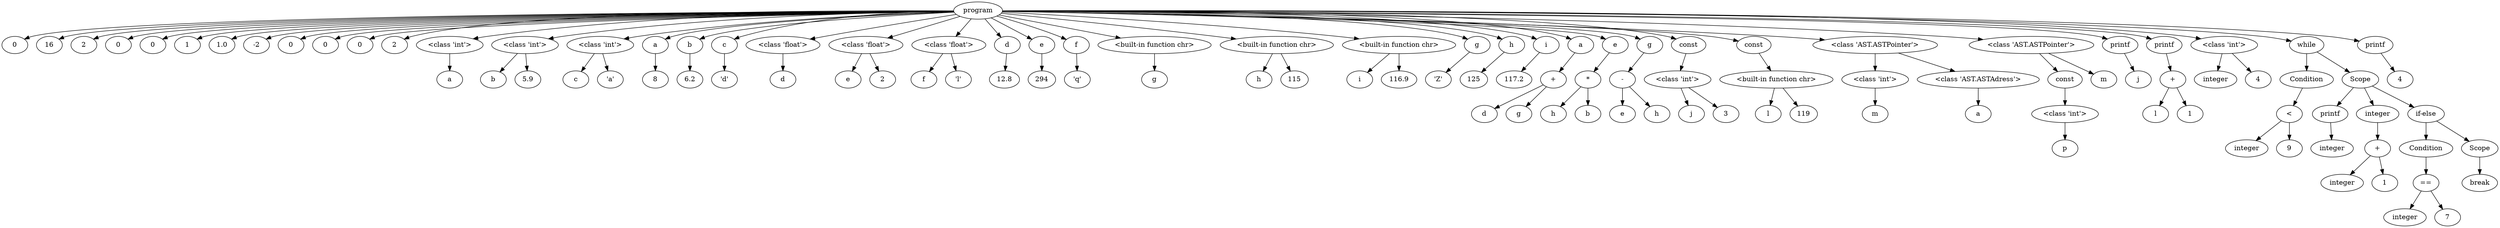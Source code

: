 digraph G { 
"<AST.AST object at 0x00000286233A7E50> (0)"[label="program"]
"<AST.AST object at 0x00000286233A79A0> (1)"[label="0"]
"<AST.AST object at 0x00000286233A7E50> (0)"->"<AST.AST object at 0x00000286233A79A0> (1)"
"<AST.AST object at 0x00000286233A71F0> (1)"[label="16"]
"<AST.AST object at 0x00000286233A7E50> (0)"->"<AST.AST object at 0x00000286233A71F0> (1)"
"<AST.AST object at 0x00000286233A7160> (1)"[label="2"]
"<AST.AST object at 0x00000286233A7E50> (0)"->"<AST.AST object at 0x00000286233A7160> (1)"
"<AST.AST object at 0x00000286233A7250> (1)"[label="0"]
"<AST.AST object at 0x00000286233A7E50> (0)"->"<AST.AST object at 0x00000286233A7250> (1)"
"<AST.AST object at 0x00000286233A7070> (1)"[label="0"]
"<AST.AST object at 0x00000286233A7E50> (0)"->"<AST.AST object at 0x00000286233A7070> (1)"
"<AST.AST object at 0x00000286233A2E50> (1)"[label="1"]
"<AST.AST object at 0x00000286233A7E50> (0)"->"<AST.AST object at 0x00000286233A2E50> (1)"
"<AST.AST object at 0x00000286233A2C70> (1)"[label="1.0"]
"<AST.AST object at 0x00000286233A7E50> (0)"->"<AST.AST object at 0x00000286233A2C70> (1)"
"<AST.AST object at 0x00000286233A2AC0> (1)"[label="-2"]
"<AST.AST object at 0x00000286233A7E50> (0)"->"<AST.AST object at 0x00000286233A2AC0> (1)"
"<AST.AST object at 0x00000286233A27F0> (1)"[label="0"]
"<AST.AST object at 0x00000286233A7E50> (0)"->"<AST.AST object at 0x00000286233A27F0> (1)"
"<AST.AST object at 0x00000286233A26D0> (1)"[label="0"]
"<AST.AST object at 0x00000286233A7E50> (0)"->"<AST.AST object at 0x00000286233A26D0> (1)"
"<AST.AST object at 0x00000286233A2460> (1)"[label="0"]
"<AST.AST object at 0x00000286233A7E50> (0)"->"<AST.AST object at 0x00000286233A2460> (1)"
"<AST.AST object at 0x00000286233A2100> (1)"[label="2"]
"<AST.AST object at 0x00000286233A7E50> (0)"->"<AST.AST object at 0x00000286233A2100> (1)"
"<AST.ASTDataType object at 0x00000286233A23D0> (1)"[label="<class 'int'>"]
"<AST.AST object at 0x00000286233A7E50> (0)"->"<AST.ASTDataType object at 0x00000286233A23D0> (1)"
"<AST.ASTDataType object at 0x00000286233A23D0> (1)"[label="<class 'int'>"]
"<AST.ASTVariable object at 0x00000286233A24C0> (2)"[label="a"]
"<AST.ASTDataType object at 0x00000286233A23D0> (1)"->"<AST.ASTVariable object at 0x00000286233A24C0> (2)"
"<AST.ASTDataType object at 0x00000286233A2430> (1)"[label="<class 'int'>"]
"<AST.AST object at 0x00000286233A7E50> (0)"->"<AST.ASTDataType object at 0x00000286233A2430> (1)"
"<AST.ASTDataType object at 0x00000286233A2430> (1)"[label="<class 'int'>"]
"<AST.ASTVariable object at 0x00000286233A2580> (2)"[label="b"]
"<AST.ASTDataType object at 0x00000286233A2430> (1)"->"<AST.ASTVariable object at 0x00000286233A2580> (2)"
"<AST.AST object at 0x0000028623389040> (2)"[label="5.9"]
"<AST.ASTDataType object at 0x00000286233A2430> (1)"->"<AST.AST object at 0x0000028623389040> (2)"
"<AST.ASTDataType object at 0x0000028623389190> (1)"[label="<class 'int'>"]
"<AST.AST object at 0x00000286233A7E50> (0)"->"<AST.ASTDataType object at 0x0000028623389190> (1)"
"<AST.ASTDataType object at 0x0000028623389190> (1)"[label="<class 'int'>"]
"<AST.ASTVariable object at 0x0000028623389130> (2)"[label="c"]
"<AST.ASTDataType object at 0x0000028623389190> (1)"->"<AST.ASTVariable object at 0x0000028623389130> (2)"
"<AST.AST object at 0x00000286233893A0> (2)"[label="'a'"]
"<AST.ASTDataType object at 0x0000028623389190> (1)"->"<AST.AST object at 0x00000286233893A0> (2)"
"<AST.ASTVariable object at 0x000002862338D160> (1)"[label="a"]
"<AST.AST object at 0x00000286233A7E50> (0)"->"<AST.ASTVariable object at 0x000002862338D160> (1)"
"<AST.ASTVariable object at 0x000002862338D160> (1)"[label="a"]
"<AST.AST object at 0x000002862338DD90> (2)"[label="8"]
"<AST.ASTVariable object at 0x000002862338D160> (1)"->"<AST.AST object at 0x000002862338DD90> (2)"
"<AST.ASTVariable object at 0x000002862338D730> (1)"[label="b"]
"<AST.AST object at 0x00000286233A7E50> (0)"->"<AST.ASTVariable object at 0x000002862338D730> (1)"
"<AST.ASTVariable object at 0x000002862338D730> (1)"[label="b"]
"<AST.AST object at 0x000002862338D790> (2)"[label="6.2"]
"<AST.ASTVariable object at 0x000002862338D730> (1)"->"<AST.AST object at 0x000002862338D790> (2)"
"<AST.ASTVariable object at 0x000002862338D520> (1)"[label="c"]
"<AST.AST object at 0x00000286233A7E50> (0)"->"<AST.ASTVariable object at 0x000002862338D520> (1)"
"<AST.ASTVariable object at 0x000002862338D520> (1)"[label="c"]
"<AST.AST object at 0x000002862338DFA0> (2)"[label="'d'"]
"<AST.ASTVariable object at 0x000002862338D520> (1)"->"<AST.AST object at 0x000002862338DFA0> (2)"
"<AST.ASTDataType object at 0x000002862338D100> (1)"[label="<class 'float'>"]
"<AST.AST object at 0x00000286233A7E50> (0)"->"<AST.ASTDataType object at 0x000002862338D100> (1)"
"<AST.ASTDataType object at 0x000002862338D100> (1)"[label="<class 'float'>"]
"<AST.ASTVariable object at 0x000002862338DF40> (2)"[label="d"]
"<AST.ASTDataType object at 0x000002862338D100> (1)"->"<AST.ASTVariable object at 0x000002862338DF40> (2)"
"<AST.ASTDataType object at 0x000002862338D580> (1)"[label="<class 'float'>"]
"<AST.AST object at 0x00000286233A7E50> (0)"->"<AST.ASTDataType object at 0x000002862338D580> (1)"
"<AST.ASTDataType object at 0x000002862338D580> (1)"[label="<class 'float'>"]
"<AST.ASTVariable object at 0x000002862338D8E0> (2)"[label="e"]
"<AST.ASTDataType object at 0x000002862338D580> (1)"->"<AST.ASTVariable object at 0x000002862338D8E0> (2)"
"<AST.AST object at 0x000002862338D700> (2)"[label="2"]
"<AST.ASTDataType object at 0x000002862338D580> (1)"->"<AST.AST object at 0x000002862338D700> (2)"
"<AST.ASTDataType object at 0x000002862338DB80> (1)"[label="<class 'float'>"]
"<AST.AST object at 0x00000286233A7E50> (0)"->"<AST.ASTDataType object at 0x000002862338DB80> (1)"
"<AST.ASTDataType object at 0x000002862338DB80> (1)"[label="<class 'float'>"]
"<AST.ASTVariable object at 0x000002862338D940> (2)"[label="f"]
"<AST.ASTDataType object at 0x000002862338DB80> (1)"->"<AST.ASTVariable object at 0x000002862338D940> (2)"
"<AST.AST object at 0x000002862338D850> (2)"[label="'l'"]
"<AST.ASTDataType object at 0x000002862338DB80> (1)"->"<AST.AST object at 0x000002862338D850> (2)"
"<AST.ASTVariable object at 0x000002862338D340> (1)"[label="d"]
"<AST.AST object at 0x00000286233A7E50> (0)"->"<AST.ASTVariable object at 0x000002862338D340> (1)"
"<AST.ASTVariable object at 0x000002862338D340> (1)"[label="d"]
"<AST.AST object at 0x000002862338DBE0> (2)"[label="12.8"]
"<AST.ASTVariable object at 0x000002862338D340> (1)"->"<AST.AST object at 0x000002862338DBE0> (2)"
"<AST.ASTVariable object at 0x000002862338D070> (1)"[label="e"]
"<AST.AST object at 0x00000286233A7E50> (0)"->"<AST.ASTVariable object at 0x000002862338D070> (1)"
"<AST.ASTVariable object at 0x000002862338D070> (1)"[label="e"]
"<AST.AST object at 0x000002862338DA30> (2)"[label="294"]
"<AST.ASTVariable object at 0x000002862338D070> (1)"->"<AST.AST object at 0x000002862338DA30> (2)"
"<AST.ASTVariable object at 0x000002862338DBB0> (1)"[label="f"]
"<AST.AST object at 0x00000286233A7E50> (0)"->"<AST.ASTVariable object at 0x000002862338DBB0> (1)"
"<AST.ASTVariable object at 0x000002862338DBB0> (1)"[label="f"]
"<AST.AST object at 0x000002862338DB50> (2)"[label="'q'"]
"<AST.ASTVariable object at 0x000002862338DBB0> (1)"->"<AST.AST object at 0x000002862338DB50> (2)"
"<AST.ASTDataType object at 0x000002862338D8B0> (1)"[label="<built-in function chr>"]
"<AST.AST object at 0x00000286233A7E50> (0)"->"<AST.ASTDataType object at 0x000002862338D8B0> (1)"
"<AST.ASTDataType object at 0x000002862338D8B0> (1)"[label="<built-in function chr>"]
"<AST.ASTVariable object at 0x000002862338DF10> (2)"[label="g"]
"<AST.ASTDataType object at 0x000002862338D8B0> (1)"->"<AST.ASTVariable object at 0x000002862338DF10> (2)"
"<AST.ASTDataType object at 0x000002862338D250> (1)"[label="<built-in function chr>"]
"<AST.AST object at 0x00000286233A7E50> (0)"->"<AST.ASTDataType object at 0x000002862338D250> (1)"
"<AST.ASTDataType object at 0x000002862338D250> (1)"[label="<built-in function chr>"]
"<AST.ASTVariable object at 0x000002862338D460> (2)"[label="h"]
"<AST.ASTDataType object at 0x000002862338D250> (1)"->"<AST.ASTVariable object at 0x000002862338D460> (2)"
"<AST.AST object at 0x000002862338DDF0> (2)"[label="115"]
"<AST.ASTDataType object at 0x000002862338D250> (1)"->"<AST.AST object at 0x000002862338DDF0> (2)"
"<AST.ASTDataType object at 0x000002862338D130> (1)"[label="<built-in function chr>"]
"<AST.AST object at 0x00000286233A7E50> (0)"->"<AST.ASTDataType object at 0x000002862338D130> (1)"
"<AST.ASTDataType object at 0x000002862338D130> (1)"[label="<built-in function chr>"]
"<AST.ASTVariable object at 0x000002862338D0A0> (2)"[label="i"]
"<AST.ASTDataType object at 0x000002862338D130> (1)"->"<AST.ASTVariable object at 0x000002862338D0A0> (2)"
"<AST.AST object at 0x000002862338DA90> (2)"[label="116.9"]
"<AST.ASTDataType object at 0x000002862338D130> (1)"->"<AST.AST object at 0x000002862338DA90> (2)"
"<AST.ASTVariable object at 0x00000286233AA070> (1)"[label="g"]
"<AST.AST object at 0x00000286233A7E50> (0)"->"<AST.ASTVariable object at 0x00000286233AA070> (1)"
"<AST.ASTVariable object at 0x00000286233AA070> (1)"[label="g"]
"<AST.AST object at 0x00000286233AA0D0> (2)"[label="'Z'"]
"<AST.ASTVariable object at 0x00000286233AA070> (1)"->"<AST.AST object at 0x00000286233AA0D0> (2)"
"<AST.ASTVariable object at 0x00000286233AA130> (1)"[label="h"]
"<AST.AST object at 0x00000286233A7E50> (0)"->"<AST.ASTVariable object at 0x00000286233AA130> (1)"
"<AST.ASTVariable object at 0x00000286233AA130> (1)"[label="h"]
"<AST.AST object at 0x00000286233AA220> (2)"[label="125"]
"<AST.ASTVariable object at 0x00000286233AA130> (1)"->"<AST.AST object at 0x00000286233AA220> (2)"
"<AST.ASTVariable object at 0x00000286233AA1C0> (1)"[label="i"]
"<AST.AST object at 0x00000286233A7E50> (0)"->"<AST.ASTVariable object at 0x00000286233AA1C0> (1)"
"<AST.ASTVariable object at 0x00000286233AA1C0> (1)"[label="i"]
"<AST.AST object at 0x00000286233AA280> (2)"[label="117.2"]
"<AST.ASTVariable object at 0x00000286233AA1C0> (1)"->"<AST.AST object at 0x00000286233AA280> (2)"
"<AST.ASTVariable object at 0x00000286233AA2E0> (1)"[label="a"]
"<AST.AST object at 0x00000286233A7E50> (0)"->"<AST.ASTVariable object at 0x00000286233AA2E0> (1)"
"<AST.ASTVariable object at 0x00000286233AA2E0> (1)"[label="a"]
"<AST.ASTOperator object at 0x00000286233AA400> (2)"[label="+"]
"<AST.ASTVariable object at 0x00000286233AA2E0> (1)"->"<AST.ASTOperator object at 0x00000286233AA400> (2)"
"<AST.ASTOperator object at 0x00000286233AA400> (2)"[label="+"]
"<AST.ASTVariable object at 0x00000286233AA340> (3)"[label="d"]
"<AST.ASTOperator object at 0x00000286233AA400> (2)"->"<AST.ASTVariable object at 0x00000286233AA340> (3)"
"<AST.ASTVariable object at 0x00000286233AA3A0> (3)"[label="g"]
"<AST.ASTOperator object at 0x00000286233AA400> (2)"->"<AST.ASTVariable object at 0x00000286233AA3A0> (3)"
"<AST.ASTVariable object at 0x00000286233AA460> (1)"[label="e"]
"<AST.AST object at 0x00000286233A7E50> (0)"->"<AST.ASTVariable object at 0x00000286233AA460> (1)"
"<AST.ASTVariable object at 0x00000286233AA460> (1)"[label="e"]
"<AST.ASTOperator object at 0x00000286233AA580> (2)"[label="*"]
"<AST.ASTVariable object at 0x00000286233AA460> (1)"->"<AST.ASTOperator object at 0x00000286233AA580> (2)"
"<AST.ASTOperator object at 0x00000286233AA580> (2)"[label="*"]
"<AST.ASTVariable object at 0x00000286233AA4C0> (3)"[label="h"]
"<AST.ASTOperator object at 0x00000286233AA580> (2)"->"<AST.ASTVariable object at 0x00000286233AA4C0> (3)"
"<AST.ASTVariable object at 0x00000286233AA520> (3)"[label="b"]
"<AST.ASTOperator object at 0x00000286233AA580> (2)"->"<AST.ASTVariable object at 0x00000286233AA520> (3)"
"<AST.ASTVariable object at 0x00000286233AA5E0> (1)"[label="g"]
"<AST.AST object at 0x00000286233A7E50> (0)"->"<AST.ASTVariable object at 0x00000286233AA5E0> (1)"
"<AST.ASTVariable object at 0x00000286233AA5E0> (1)"[label="g"]
"<AST.ASTOperator object at 0x00000286233AA700> (2)"[label="-"]
"<AST.ASTVariable object at 0x00000286233AA5E0> (1)"->"<AST.ASTOperator object at 0x00000286233AA700> (2)"
"<AST.ASTOperator object at 0x00000286233AA700> (2)"[label="-"]
"<AST.ASTVariable object at 0x00000286233AA640> (3)"[label="e"]
"<AST.ASTOperator object at 0x00000286233AA700> (2)"->"<AST.ASTVariable object at 0x00000286233AA640> (3)"
"<AST.ASTVariable object at 0x00000286233AA6A0> (3)"[label="h"]
"<AST.ASTOperator object at 0x00000286233AA700> (2)"->"<AST.ASTVariable object at 0x00000286233AA6A0> (3)"
"<AST.ASTConst object at 0x00000286233AA850> (1)"[label="const"]
"<AST.AST object at 0x00000286233A7E50> (0)"->"<AST.ASTConst object at 0x00000286233AA850> (1)"
"<AST.ASTConst object at 0x00000286233AA850> (1)"[label="const"]
"<AST.ASTDataType object at 0x00000286233AA7C0> (2)"[label="<class 'int'>"]
"<AST.ASTConst object at 0x00000286233AA850> (1)"->"<AST.ASTDataType object at 0x00000286233AA7C0> (2)"
"<AST.ASTDataType object at 0x00000286233AA7C0> (2)"[label="<class 'int'>"]
"<AST.ASTVariable object at 0x00000286233AA760> (3)"[label="j"]
"<AST.ASTDataType object at 0x00000286233AA7C0> (2)"->"<AST.ASTVariable object at 0x00000286233AA760> (3)"
"<AST.AST object at 0x00000286233AA970> (3)"[label="3"]
"<AST.ASTDataType object at 0x00000286233AA7C0> (2)"->"<AST.AST object at 0x00000286233AA970> (3)"
"<AST.ASTConst object at 0x00000286233AAD90> (1)"[label="const"]
"<AST.AST object at 0x00000286233A7E50> (0)"->"<AST.ASTConst object at 0x00000286233AAD90> (1)"
"<AST.ASTConst object at 0x00000286233AAD90> (1)"[label="const"]
"<AST.ASTDataType object at 0x00000286233AAD00> (2)"[label="<built-in function chr>"]
"<AST.ASTConst object at 0x00000286233AAD90> (1)"->"<AST.ASTDataType object at 0x00000286233AAD00> (2)"
"<AST.ASTDataType object at 0x00000286233AAD00> (2)"[label="<built-in function chr>"]
"<AST.ASTVariable object at 0x00000286233AAC70> (3)"[label="l"]
"<AST.ASTDataType object at 0x00000286233AAD00> (2)"->"<AST.ASTVariable object at 0x00000286233AAC70> (3)"
"<AST.AST object at 0x00000286233AAEB0> (3)"[label="119"]
"<AST.ASTDataType object at 0x00000286233AAD00> (2)"->"<AST.AST object at 0x00000286233AAEB0> (3)"
"<AST.ASTPointer object at 0x00000286233AC070> (1)"[label="<class 'AST.ASTPointer'>"]
"<AST.AST object at 0x00000286233A7E50> (0)"->"<AST.ASTPointer object at 0x00000286233AC070> (1)"
"<AST.ASTPointer object at 0x00000286233AC070> (1)"[label="<class 'AST.ASTPointer'>"]
"<AST.ASTDataType object at 0x00000286233AAF40> (2)"[label="<class 'int'>"]
"<AST.ASTPointer object at 0x00000286233AC070> (1)"->"<AST.ASTDataType object at 0x00000286233AAF40> (2)"
"<AST.ASTDataType object at 0x00000286233AAF40> (2)"[label="<class 'int'>"]
"<AST.ASTVariable object at 0x00000286233AAFA0> (3)"[label="m"]
"<AST.ASTDataType object at 0x00000286233AAF40> (2)"->"<AST.ASTVariable object at 0x00000286233AAFA0> (3)"
"<AST.ASTAdress object at 0x00000286233AC130> (2)"[label="<class 'AST.ASTAdress'>"]
"<AST.ASTPointer object at 0x00000286233AC070> (1)"->"<AST.ASTAdress object at 0x00000286233AC130> (2)"
"<AST.ASTAdress object at 0x00000286233AC130> (2)"[label="<class 'AST.ASTAdress'>"]
"<AST.ASTVariable object at 0x00000286233AC100> (3)"[label="a"]
"<AST.ASTAdress object at 0x00000286233AC130> (2)"->"<AST.ASTVariable object at 0x00000286233AC100> (3)"
"<AST.ASTPointer object at 0x00000286233AC7C0> (1)"[label="<class 'AST.ASTPointer'>"]
"<AST.AST object at 0x00000286233A7E50> (0)"->"<AST.ASTPointer object at 0x00000286233AC7C0> (1)"
"<AST.ASTPointer object at 0x00000286233AC7C0> (1)"[label="<class 'AST.ASTPointer'>"]
"<AST.ASTConst object at 0x00000286233AC730> (2)"[label="const"]
"<AST.ASTPointer object at 0x00000286233AC7C0> (1)"->"<AST.ASTConst object at 0x00000286233AC730> (2)"
"<AST.ASTConst object at 0x00000286233AC730> (2)"[label="const"]
"<AST.ASTDataType object at 0x00000286233AC700> (3)"[label="<class 'int'>"]
"<AST.ASTConst object at 0x00000286233AC730> (2)"->"<AST.ASTDataType object at 0x00000286233AC700> (3)"
"<AST.ASTDataType object at 0x00000286233AC700> (3)"[label="<class 'int'>"]
"<AST.ASTVariable object at 0x00000286233AC610> (4)"[label="p"]
"<AST.ASTDataType object at 0x00000286233AC700> (3)"->"<AST.ASTVariable object at 0x00000286233AC610> (4)"
"<AST.ASTVariable object at 0x00000286233AC7F0> (2)"[label="m"]
"<AST.ASTPointer object at 0x00000286233AC7C0> (1)"->"<AST.ASTVariable object at 0x00000286233AC7F0> (2)"
"<AST.ASTPrintf object at 0x00000286233AAD30> (1)"[label="printf"]
"<AST.AST object at 0x00000286233A7E50> (0)"->"<AST.ASTPrintf object at 0x00000286233AAD30> (1)"
"<AST.ASTPrintf object at 0x00000286233AAD30> (1)"[label="printf"]
"<AST.ASTVariable object at 0x00000286233AAA90> (2)"[label="j"]
"<AST.ASTPrintf object at 0x00000286233AAD30> (1)"->"<AST.ASTVariable object at 0x00000286233AAA90> (2)"
"<AST.ASTPrintf object at 0x000002862338DEB0> (1)"[label="printf"]
"<AST.AST object at 0x00000286233A7E50> (0)"->"<AST.ASTPrintf object at 0x000002862338DEB0> (1)"
"<AST.ASTPrintf object at 0x000002862338DEB0> (1)"[label="printf"]
"<AST.ASTOperator object at 0x00000286233A2340> (2)"[label="+"]
"<AST.ASTPrintf object at 0x000002862338DEB0> (1)"->"<AST.ASTOperator object at 0x00000286233A2340> (2)"
"<AST.ASTOperator object at 0x00000286233A2340> (2)"[label="+"]
"<AST.ASTVariable object at 0x000002862338D430> (3)"[label="l"]
"<AST.ASTOperator object at 0x00000286233A2340> (2)"->"<AST.ASTVariable object at 0x000002862338D430> (3)"
"<AST.AST object at 0x000002862338D6D0> (3)"[label="1"]
"<AST.ASTOperator object at 0x00000286233A2340> (2)"->"<AST.AST object at 0x000002862338D6D0> (3)"
"<AST.ASTDataType object at 0x00000286233B55E0> (1)"[label="<class 'int'>"]
"<AST.AST object at 0x00000286233A7E50> (0)"->"<AST.ASTDataType object at 0x00000286233B55E0> (1)"
"<AST.ASTDataType object at 0x00000286233B55E0> (1)"[label="<class 'int'>"]
"<AST.ASTVariable object at 0x00000286233B55B0> (2)"[label="integer"]
"<AST.ASTDataType object at 0x00000286233B55E0> (1)"->"<AST.ASTVariable object at 0x00000286233B55B0> (2)"
"<AST.AST object at 0x00000286233B5670> (2)"[label="4"]
"<AST.ASTDataType object at 0x00000286233B55E0> (1)"->"<AST.AST object at 0x00000286233B5670> (2)"
"<AST.ASTWhile object at 0x00000286233B5700> (1)"[label="while"]
"<AST.AST object at 0x00000286233A7E50> (0)"->"<AST.ASTWhile object at 0x00000286233B5700> (1)"
"<AST.ASTWhile object at 0x00000286233B5700> (1)"[label="while"]
"<AST.ASTCondition object at 0x00000286233B5730> (2)"[label="Condition"]
"<AST.ASTWhile object at 0x00000286233B5700> (1)"->"<AST.ASTCondition object at 0x00000286233B5730> (2)"
"<AST.ASTCondition object at 0x00000286233B5730> (2)"[label="Condition"]
"<AST.ASTOperator object at 0x00000286233B5820> (3)"[label="<"]
"<AST.ASTCondition object at 0x00000286233B5730> (2)"->"<AST.ASTOperator object at 0x00000286233B5820> (3)"
"<AST.ASTOperator object at 0x00000286233B5820> (3)"[label="<"]
"<AST.ASTVariable object at 0x00000286233B5790> (4)"[label="integer"]
"<AST.ASTOperator object at 0x00000286233B5820> (3)"->"<AST.ASTVariable object at 0x00000286233B5790> (4)"
"<AST.AST object at 0x00000286233B57C0> (4)"[label="9"]
"<AST.ASTOperator object at 0x00000286233B5820> (3)"->"<AST.AST object at 0x00000286233B57C0> (4)"
"<AST.ASTScope object at 0x00000286233B58B0> (2)"[label="Scope"]
"<AST.ASTWhile object at 0x00000286233B5700> (1)"->"<AST.ASTScope object at 0x00000286233B58B0> (2)"
"<AST.ASTScope object at 0x00000286233B58B0> (2)"[label="Scope"]
"<AST.ASTPrintf object at 0x00000286233B5940> (3)"[label="printf"]
"<AST.ASTScope object at 0x00000286233B58B0> (2)"->"<AST.ASTPrintf object at 0x00000286233B5940> (3)"
"<AST.ASTPrintf object at 0x00000286233B5940> (3)"[label="printf"]
"<AST.ASTVariable object at 0x00000286233B59A0> (4)"[label="integer"]
"<AST.ASTPrintf object at 0x00000286233B5940> (3)"->"<AST.ASTVariable object at 0x00000286233B59A0> (4)"
"<AST.ASTVariable object at 0x00000286233B5B20> (3)"[label="integer"]
"<AST.ASTScope object at 0x00000286233B58B0> (2)"->"<AST.ASTVariable object at 0x00000286233B5B20> (3)"
"<AST.ASTVariable object at 0x00000286233B5B20> (3)"[label="integer"]
"<AST.ASTOperator object at 0x00000286233B5AC0> (4)"[label="+"]
"<AST.ASTVariable object at 0x00000286233B5B20> (3)"->"<AST.ASTOperator object at 0x00000286233B5AC0> (4)"
"<AST.ASTOperator object at 0x00000286233B5AC0> (4)"[label="+"]
"<AST.ASTVariable object at 0x00000286233B5A00> (5)"[label="integer"]
"<AST.ASTOperator object at 0x00000286233B5AC0> (4)"->"<AST.ASTVariable object at 0x00000286233B5A00> (5)"
"<AST.AST object at 0x00000286233B5A60> (5)"[label="1"]
"<AST.ASTOperator object at 0x00000286233B5AC0> (4)"->"<AST.AST object at 0x00000286233B5A60> (5)"
"<AST.ASTIfElse object at 0x00000286233B5B80> (3)"[label="if-else"]
"<AST.ASTScope object at 0x00000286233B58B0> (2)"->"<AST.ASTIfElse object at 0x00000286233B5B80> (3)"
"<AST.ASTIfElse object at 0x00000286233B5B80> (3)"[label="if-else"]
"<AST.ASTCondition object at 0x00000286233B5BE0> (4)"[label="Condition"]
"<AST.ASTIfElse object at 0x00000286233B5B80> (3)"->"<AST.ASTCondition object at 0x00000286233B5BE0> (4)"
"<AST.ASTCondition object at 0x00000286233B5BE0> (4)"[label="Condition"]
"<AST.ASTOperator object at 0x00000286233B5D00> (5)"[label="=="]
"<AST.ASTCondition object at 0x00000286233B5BE0> (4)"->"<AST.ASTOperator object at 0x00000286233B5D00> (5)"
"<AST.ASTOperator object at 0x00000286233B5D00> (5)"[label="=="]
"<AST.ASTVariable object at 0x00000286233B5C40> (6)"[label="integer"]
"<AST.ASTOperator object at 0x00000286233B5D00> (5)"->"<AST.ASTVariable object at 0x00000286233B5C40> (6)"
"<AST.AST object at 0x00000286233B5CA0> (6)"[label="7"]
"<AST.ASTOperator object at 0x00000286233B5D00> (5)"->"<AST.AST object at 0x00000286233B5CA0> (6)"
"<AST.ASTScope object at 0x00000286233B5D60> (4)"[label="Scope"]
"<AST.ASTIfElse object at 0x00000286233B5B80> (3)"->"<AST.ASTScope object at 0x00000286233B5D60> (4)"
"<AST.ASTScope object at 0x00000286233B5D60> (4)"[label="Scope"]
"<AST.ASTOneTokenStatement object at 0x00000286233B5DF0> (5)"[label="break"]
"<AST.ASTScope object at 0x00000286233B5D60> (4)"->"<AST.ASTOneTokenStatement object at 0x00000286233B5DF0> (5)"
"<AST.ASTPrintf object at 0x00000286233B5910> (1)"[label="printf"]
"<AST.AST object at 0x00000286233A7E50> (0)"->"<AST.ASTPrintf object at 0x00000286233B5910> (1)"
"<AST.ASTPrintf object at 0x00000286233B5910> (1)"[label="printf"]
"<AST.AST object at 0x00000286233B5E50> (2)"[label="4"]
"<AST.ASTPrintf object at 0x00000286233B5910> (1)"->"<AST.AST object at 0x00000286233B5E50> (2)"
}